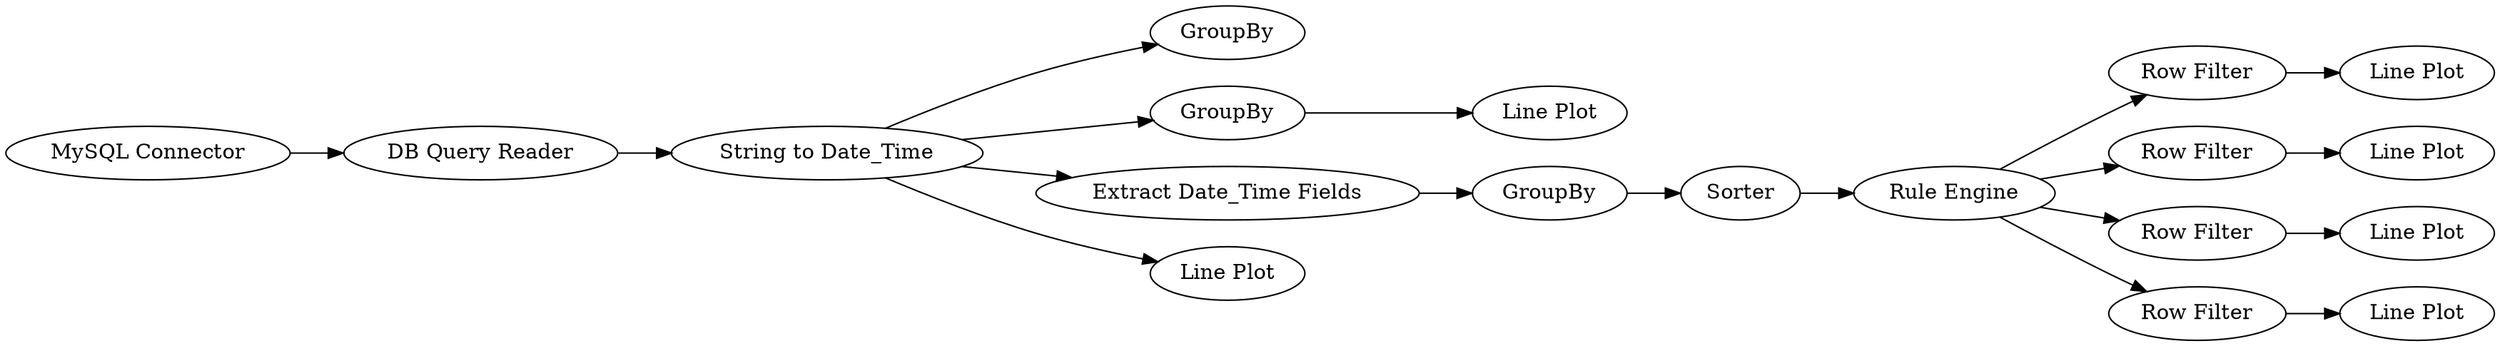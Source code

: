 digraph {
	"5730186365133922209_2" [label="DB Query Reader"]
	"5730186365133922209_20" [label=GroupBy]
	"5730186365133922209_3" [label="MySQL Connector"]
	"5730186365133922209_7" [label=Sorter]
	"5730186365133922209_8" [label="Rule Engine"]
	"5730186365133922209_4" [label="String to Date_Time"]
	"5730186365133922209_6" [label=GroupBy]
	"5730186365133922209_17" [label="Line Plot"]
	"5730186365133922209_18" [label="Line Plot"]
	"5730186365133922209_12" [label="Line Plot"]
	"5730186365133922209_11" [label=GroupBy]
	"5730186365133922209_19" [label="Line Plot"]
	"5730186365133922209_14" [label="Row Filter"]
	"5730186365133922209_16" [label="Row Filter"]
	"5730186365133922209_5" [label="Extract Date_Time Fields"]
	"5730186365133922209_21" [label="Line Plot"]
	"5730186365133922209_13" [label="Row Filter"]
	"5730186365133922209_9" [label="Line Plot"]
	"5730186365133922209_15" [label="Row Filter"]
	"5730186365133922209_16" -> "5730186365133922209_19"
	"5730186365133922209_7" -> "5730186365133922209_8"
	"5730186365133922209_8" -> "5730186365133922209_14"
	"5730186365133922209_8" -> "5730186365133922209_15"
	"5730186365133922209_3" -> "5730186365133922209_2"
	"5730186365133922209_15" -> "5730186365133922209_18"
	"5730186365133922209_4" -> "5730186365133922209_20"
	"5730186365133922209_6" -> "5730186365133922209_7"
	"5730186365133922209_4" -> "5730186365133922209_5"
	"5730186365133922209_11" -> "5730186365133922209_12"
	"5730186365133922209_13" -> "5730186365133922209_9"
	"5730186365133922209_8" -> "5730186365133922209_16"
	"5730186365133922209_8" -> "5730186365133922209_13"
	"5730186365133922209_14" -> "5730186365133922209_17"
	"5730186365133922209_4" -> "5730186365133922209_21"
	"5730186365133922209_4" -> "5730186365133922209_11"
	"5730186365133922209_2" -> "5730186365133922209_4"
	"5730186365133922209_5" -> "5730186365133922209_6"
	rankdir=LR
}
